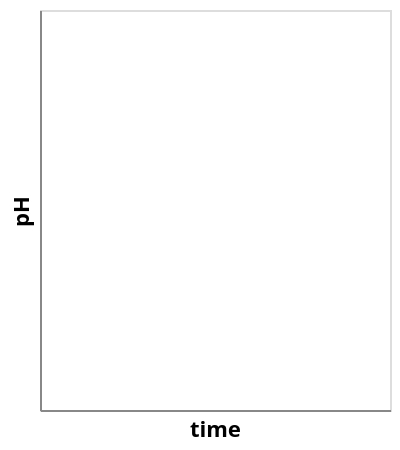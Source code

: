 {
  "$schema": "https://vega.github.io/schema/vega-lite/v5.json",
  "description": "Vega-Lite spec for FieldKit time series charts.",
  "width": "container",
  "params": [
    {
      "name": "interpolate",
      "value": "cardinal",
      "bind": {
        "input": "select",
        "options": [
          "basis",
          "bundle",
          "cardinal",
          "catmull-rom",
          "linear",
          "monotone",
          "natural",
          "step",
          "step-after",
          "step-before"
        ]
      }
    },
    {
      "name": "tension",
      "value": 0.9,
      "bind": { "input": "range", "min": 0, "max": 1, "step": 0.05 }
    }
  ],
  "encoding": {
    "x": {
      "field": "time",
      "type": "temporal",
      "axis": {
        "formatType": "time",
        "tickCount": 8,
        "labelPadding": -24,
        "tickSize": 30,
        "gridDash": [2,2],
        "tickDash": [2,2]
      }
    }
  },
  "layer": [
    {
      "encoding": {
        "y": {
          "field": "value",
          "type": "quantitative",
          "axis": {
            "gridDash": [2,2]
          },
          "title": "pH",
          "scale": { "zero": false }
        }
      },
      "layer": [
        { "transform": [
          {
            "filter": {"field": "value", "valid": true}
          }
        ],
          "mark": {
            "type": "line",
            "color": "#bbbbbb",
            "strokeWidth": 1,
            "strokeDash": [4,4],
            "interpolate": { "expr": "interpolate" },
            "tension": { "expr": "tension" }
          }
        },
        {
          "mark": {
            "type": "line",
            "color": {
              "x1": 1,
              "y1": 1,
              "x2": 1,
              "y2": 0,
              "gradient": "linear",
              "stops": [
                { "offset": 0, "color": "#000004" },
                { "offset": 0.1, "color": "#170C3A" },
                { "offset": 0.2, "color": "#420A68" },
                { "offset": 0.3, "color": "#6B186E" },
                { "offset": 0.4, "color": "#932667" },
                { "offset": 0.5, "color": "#BB3754" },
                { "offset": 0.6, "color": "#DD513A" },
                { "offset": 0.7, "color": "#F3771A" },
                { "offset": 0.8, "color": "#FCA50A" },
                { "offset": 0.9, "color": "#F6D645" },
                { "offset": 1, "color": "#FCFFA4" }
              ]
            },
            "strokeWidth": 2,
            "interpolate": { "expr": "interpolate" },
            "tension": { "expr": "tension" }
          }
        },
        {
          "mark": {
            "type": "point",
            "filled": true,
            "size": 30,
            "opacity": 1
          },
          "encoding": {
            "fill": {
              "field": "value",
              "type": "quantitative",
              "scale": { "scheme": "inferno", "reverse": false },
              "legend": null
            }
          }
        },
        {
          "transform": [{ "filter": { "param": "hover", "empty": false } }],
          "mark": "point"
        }
      ]
    },
    {
      "mark": { "type": "rule", "strokeDash": [4, 4] },
      "encoding": {
        "opacity": {
          "condition": { "value": 0.3, "param": "hover", "empty": false },
          "value": 0
        },
        "tooltip": [
          {
            "field": "value",
            "type": "quantitative",
            "formatType": "number",
            "format": ".3"
          },
          {
            "field": "time",
            "type": "temporal",
            "formatType": "time",
            "format": "%Y-%m-%d %H:%m"
          }
        ]
      },
      "params": [
        {
          "name": "hover",
          "select": {
            "type": "point",
            "fields": ["time"],
            "nearest": true,
            "on": "mouseover",
            "clear": "mouseout"
          }
        },
        {
          "name": "brush",
          "select": { "type": "interval", "encodings": ["x"] }
        }
      ]
    }
  ]
}
